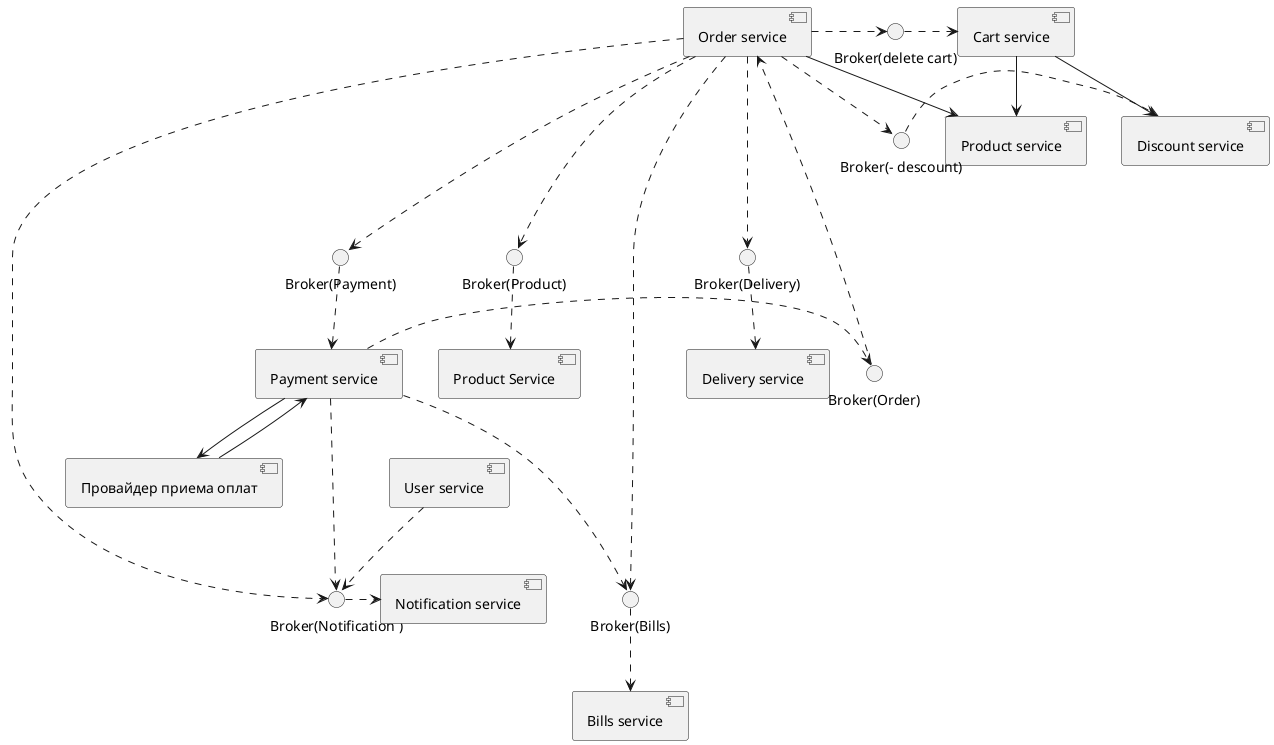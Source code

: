 @startuml
() "Broker(Notification )" as BrokerNotification
[User service] ..> BrokerNotification
BrokerNotification .> [Notification service]

[Cart service] --> [Discount service]
[Cart service] -> [Product service]

() "Broker(- descount)" as BrokerMinusDiscount
[Order service] .> BrokerMinusDiscount
BrokerMinusDiscount .> [Discount service]

() "Broker(delete cart)" as BrokerDeleteCart
[Order service] .> BrokerDeleteCart
BrokerDeleteCart .>[Cart service]

[Order service] .> BrokerNotification

[Order service] --> [Product service]

() "Broker(Payment)" as BrokerPayment
[Order service]  ...> BrokerPayment
BrokerPayment ..> [Payment service]

[Payment service] --> [Провайдер приема оплат]
[Провайдер приема оплат] -> [Payment service]


() "Broker(Product)" as BrokerProduct
[Order service]  ...> BrokerProduct
BrokerProduct ..> [Product Service]

() "Broker(Bills)" as BrokerBills
[Order service]  ...> BrokerBills
BrokerBills ..> [Bills service]

() "Broker(Delivery)" as BrokerDelivery
[Order service]  ...> BrokerDelivery
BrokerDelivery  ..> [Delivery service]

() "Broker(Order)" as BrokerOrder
[Payment service]  .> BrokerOrder
BrokerOrder ..> [Order service]
[Payment service]  ...> BrokerNotification
[Payment service]  ...> BrokerBills
@enduml